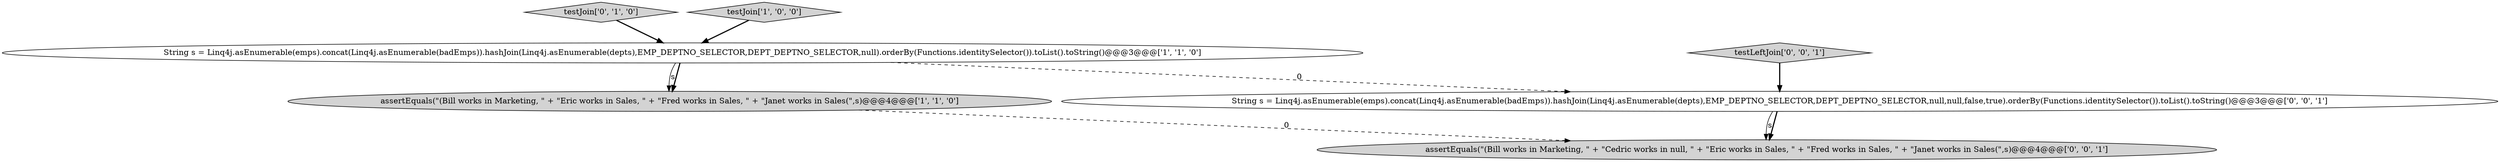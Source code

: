 digraph {
3 [style = filled, label = "testJoin['0', '1', '0']", fillcolor = lightgray, shape = diamond image = "AAA0AAABBB2BBB"];
2 [style = filled, label = "assertEquals(\"(Bill works in Marketing, \" + \"Eric works in Sales, \" + \"Fred works in Sales, \" + \"Janet works in Sales(\",s)@@@4@@@['1', '1', '0']", fillcolor = lightgray, shape = ellipse image = "AAA0AAABBB1BBB"];
1 [style = filled, label = "testJoin['1', '0', '0']", fillcolor = lightgray, shape = diamond image = "AAA0AAABBB1BBB"];
0 [style = filled, label = "String s = Linq4j.asEnumerable(emps).concat(Linq4j.asEnumerable(badEmps)).hashJoin(Linq4j.asEnumerable(depts),EMP_DEPTNO_SELECTOR,DEPT_DEPTNO_SELECTOR,null).orderBy(Functions.identitySelector()).toList().toString()@@@3@@@['1', '1', '0']", fillcolor = white, shape = ellipse image = "AAA0AAABBB1BBB"];
5 [style = filled, label = "testLeftJoin['0', '0', '1']", fillcolor = lightgray, shape = diamond image = "AAA0AAABBB3BBB"];
4 [style = filled, label = "String s = Linq4j.asEnumerable(emps).concat(Linq4j.asEnumerable(badEmps)).hashJoin(Linq4j.asEnumerable(depts),EMP_DEPTNO_SELECTOR,DEPT_DEPTNO_SELECTOR,null,null,false,true).orderBy(Functions.identitySelector()).toList().toString()@@@3@@@['0', '0', '1']", fillcolor = white, shape = ellipse image = "AAA0AAABBB3BBB"];
6 [style = filled, label = "assertEquals(\"(Bill works in Marketing, \" + \"Cedric works in null, \" + \"Eric works in Sales, \" + \"Fred works in Sales, \" + \"Janet works in Sales(\",s)@@@4@@@['0', '0', '1']", fillcolor = lightgray, shape = ellipse image = "AAA0AAABBB3BBB"];
4->6 [style = solid, label="s"];
5->4 [style = bold, label=""];
0->4 [style = dashed, label="0"];
1->0 [style = bold, label=""];
4->6 [style = bold, label=""];
0->2 [style = solid, label="s"];
3->0 [style = bold, label=""];
0->2 [style = bold, label=""];
2->6 [style = dashed, label="0"];
}
